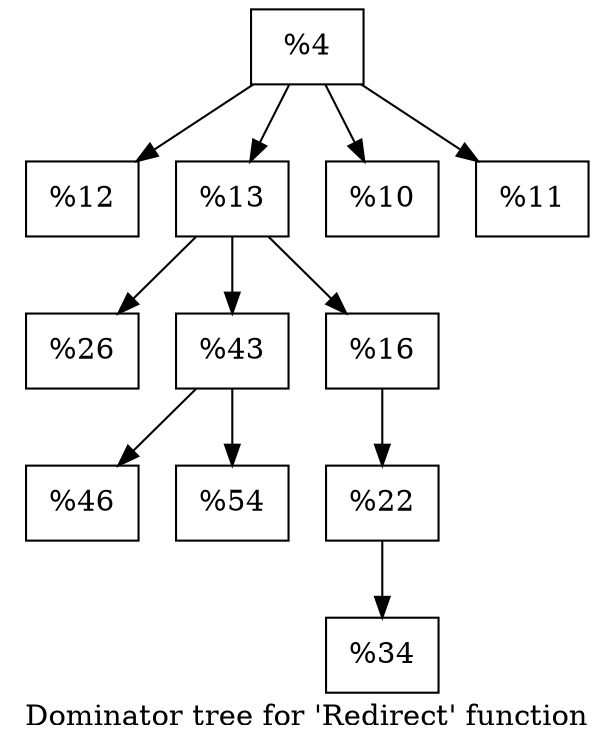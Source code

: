 digraph "Dominator tree for 'Redirect' function" {
	label="Dominator tree for 'Redirect' function";

	Node0x25ac010 [shape=record,label="{%4}"];
	Node0x25ac010 -> Node0x2568060;
	Node0x25ac010 -> Node0x25807c0;
	Node0x25ac010 -> Node0x25d98b0;
	Node0x25ac010 -> Node0x25540e0;
	Node0x2568060 [shape=record,label="{%12}"];
	Node0x25807c0 [shape=record,label="{%13}"];
	Node0x25807c0 -> Node0x2598580;
	Node0x25807c0 -> Node0x25d8410;
	Node0x25807c0 -> Node0x258c150;
	Node0x2598580 [shape=record,label="{%26}"];
	Node0x25d8410 [shape=record,label="{%43}"];
	Node0x25d8410 -> Node0x2570830;
	Node0x25d8410 -> Node0x259f810;
	Node0x2570830 [shape=record,label="{%46}"];
	Node0x259f810 [shape=record,label="{%54}"];
	Node0x258c150 [shape=record,label="{%16}"];
	Node0x258c150 -> Node0x257b780;
	Node0x257b780 [shape=record,label="{%22}"];
	Node0x257b780 -> Node0x25da580;
	Node0x25da580 [shape=record,label="{%34}"];
	Node0x25d98b0 [shape=record,label="{%10}"];
	Node0x25540e0 [shape=record,label="{%11}"];
}
